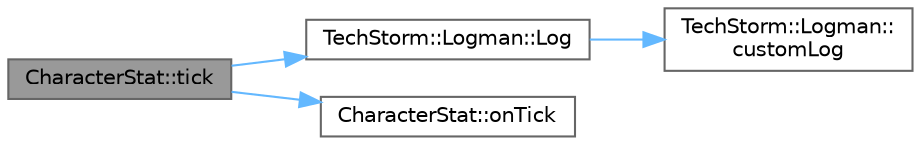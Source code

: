 digraph "CharacterStat::tick"
{
 // LATEX_PDF_SIZE
  bgcolor="transparent";
  edge [fontname=Helvetica,fontsize=10,labelfontname=Helvetica,labelfontsize=10];
  node [fontname=Helvetica,fontsize=10,shape=box,height=0.2,width=0.4];
  rankdir="LR";
  Node1 [id="Node000001",label="CharacterStat::tick",height=0.2,width=0.4,color="gray40", fillcolor="grey60", style="filled", fontcolor="black",tooltip=" "];
  Node1 -> Node2 [id="edge1_Node000001_Node000002",color="steelblue1",style="solid",tooltip=" "];
  Node2 [id="Node000002",label="TechStorm::Logman::Log",height=0.2,width=0.4,color="grey40", fillcolor="white", style="filled",URL="$class_tech_storm_1_1_logman.html#a2611f2e57acec3f59d618e5a26490dc0",tooltip=" "];
  Node2 -> Node3 [id="edge2_Node000002_Node000003",color="steelblue1",style="solid",tooltip=" "];
  Node3 [id="Node000003",label="TechStorm::Logman::\lcustomLog",height=0.2,width=0.4,color="grey40", fillcolor="white", style="filled",URL="$class_tech_storm_1_1_logman.html#a1739c1a491fb2298e18e72fbcc28ff1a",tooltip=" "];
  Node1 -> Node4 [id="edge3_Node000001_Node000004",color="steelblue1",style="solid",tooltip=" "];
  Node4 [id="Node000004",label="CharacterStat::onTick",height=0.2,width=0.4,color="grey40", fillcolor="white", style="filled",URL="$class_character_stat.html#a3df9b2645c2b9edfec5d47e5ca81c971",tooltip=" "];
}
